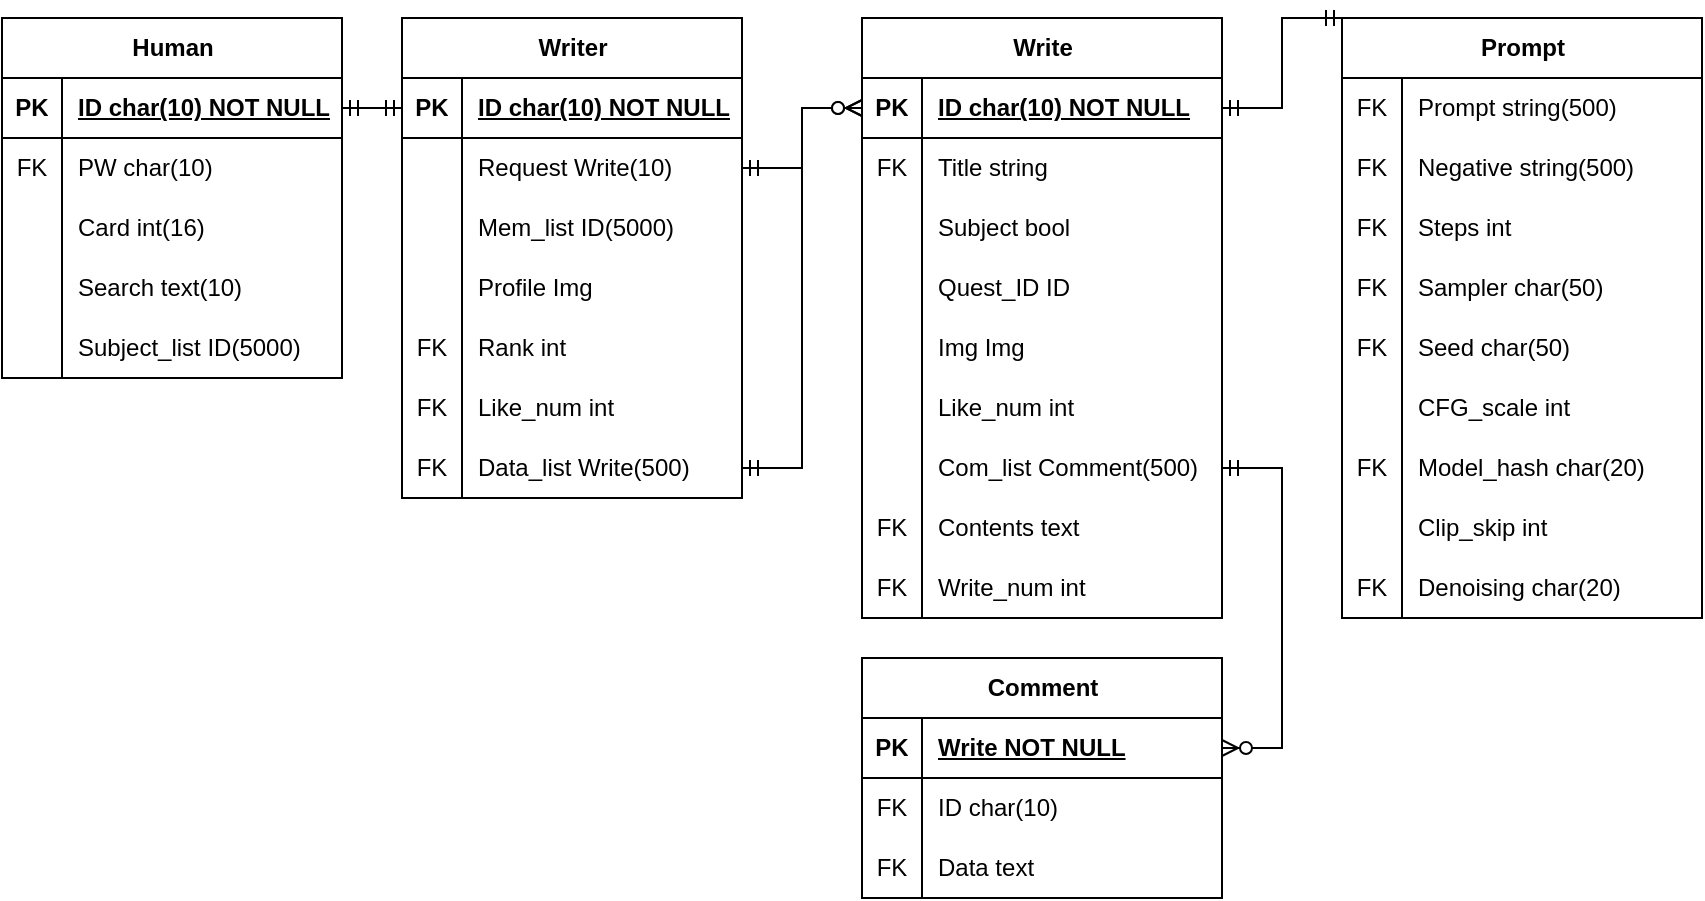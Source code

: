 <mxfile version="21.6.1" type="github">
  <diagram id="R2lEEEUBdFMjLlhIrx00" name="Page-1">
    <mxGraphModel dx="1290" dy="541" grid="1" gridSize="10" guides="1" tooltips="1" connect="1" arrows="1" fold="1" page="1" pageScale="1" pageWidth="850" pageHeight="1100" math="0" shadow="0" extFonts="Permanent Marker^https://fonts.googleapis.com/css?family=Permanent+Marker">
      <root>
        <mxCell id="0" />
        <mxCell id="1" parent="0" />
        <mxCell id="xaBQ0i7gEm2q7PS9-Kv7-23" value="Human" style="shape=table;startSize=30;container=1;collapsible=1;childLayout=tableLayout;fixedRows=1;rowLines=0;fontStyle=1;align=center;resizeLast=1;html=1;" vertex="1" parent="1">
          <mxGeometry y="120" width="170" height="180" as="geometry" />
        </mxCell>
        <mxCell id="xaBQ0i7gEm2q7PS9-Kv7-24" value="" style="shape=tableRow;horizontal=0;startSize=0;swimlaneHead=0;swimlaneBody=0;fillColor=none;collapsible=0;dropTarget=0;points=[[0,0.5],[1,0.5]];portConstraint=eastwest;top=0;left=0;right=0;bottom=1;" vertex="1" parent="xaBQ0i7gEm2q7PS9-Kv7-23">
          <mxGeometry y="30" width="170" height="30" as="geometry" />
        </mxCell>
        <mxCell id="xaBQ0i7gEm2q7PS9-Kv7-25" value="PK" style="shape=partialRectangle;connectable=0;fillColor=none;top=0;left=0;bottom=0;right=0;fontStyle=1;overflow=hidden;whiteSpace=wrap;html=1;" vertex="1" parent="xaBQ0i7gEm2q7PS9-Kv7-24">
          <mxGeometry width="30" height="30" as="geometry">
            <mxRectangle width="30" height="30" as="alternateBounds" />
          </mxGeometry>
        </mxCell>
        <mxCell id="xaBQ0i7gEm2q7PS9-Kv7-26" value="ID char(10) NOT NULL" style="shape=partialRectangle;connectable=0;fillColor=none;top=0;left=0;bottom=0;right=0;align=left;spacingLeft=6;fontStyle=5;overflow=hidden;whiteSpace=wrap;html=1;" vertex="1" parent="xaBQ0i7gEm2q7PS9-Kv7-24">
          <mxGeometry x="30" width="140" height="30" as="geometry">
            <mxRectangle width="140" height="30" as="alternateBounds" />
          </mxGeometry>
        </mxCell>
        <mxCell id="xaBQ0i7gEm2q7PS9-Kv7-27" value="" style="shape=tableRow;horizontal=0;startSize=0;swimlaneHead=0;swimlaneBody=0;fillColor=none;collapsible=0;dropTarget=0;points=[[0,0.5],[1,0.5]];portConstraint=eastwest;top=0;left=0;right=0;bottom=0;" vertex="1" parent="xaBQ0i7gEm2q7PS9-Kv7-23">
          <mxGeometry y="60" width="170" height="30" as="geometry" />
        </mxCell>
        <mxCell id="xaBQ0i7gEm2q7PS9-Kv7-28" value="FK" style="shape=partialRectangle;connectable=0;fillColor=none;top=0;left=0;bottom=0;right=0;editable=1;overflow=hidden;whiteSpace=wrap;html=1;" vertex="1" parent="xaBQ0i7gEm2q7PS9-Kv7-27">
          <mxGeometry width="30" height="30" as="geometry">
            <mxRectangle width="30" height="30" as="alternateBounds" />
          </mxGeometry>
        </mxCell>
        <mxCell id="xaBQ0i7gEm2q7PS9-Kv7-29" value="PW char(10)" style="shape=partialRectangle;connectable=0;fillColor=none;top=0;left=0;bottom=0;right=0;align=left;spacingLeft=6;overflow=hidden;whiteSpace=wrap;html=1;" vertex="1" parent="xaBQ0i7gEm2q7PS9-Kv7-27">
          <mxGeometry x="30" width="140" height="30" as="geometry">
            <mxRectangle width="140" height="30" as="alternateBounds" />
          </mxGeometry>
        </mxCell>
        <mxCell id="xaBQ0i7gEm2q7PS9-Kv7-30" value="" style="shape=tableRow;horizontal=0;startSize=0;swimlaneHead=0;swimlaneBody=0;fillColor=none;collapsible=0;dropTarget=0;points=[[0,0.5],[1,0.5]];portConstraint=eastwest;top=0;left=0;right=0;bottom=0;" vertex="1" parent="xaBQ0i7gEm2q7PS9-Kv7-23">
          <mxGeometry y="90" width="170" height="30" as="geometry" />
        </mxCell>
        <mxCell id="xaBQ0i7gEm2q7PS9-Kv7-31" value="" style="shape=partialRectangle;connectable=0;fillColor=none;top=0;left=0;bottom=0;right=0;editable=1;overflow=hidden;whiteSpace=wrap;html=1;" vertex="1" parent="xaBQ0i7gEm2q7PS9-Kv7-30">
          <mxGeometry width="30" height="30" as="geometry">
            <mxRectangle width="30" height="30" as="alternateBounds" />
          </mxGeometry>
        </mxCell>
        <mxCell id="xaBQ0i7gEm2q7PS9-Kv7-32" value="Card int(16)" style="shape=partialRectangle;connectable=0;fillColor=none;top=0;left=0;bottom=0;right=0;align=left;spacingLeft=6;overflow=hidden;whiteSpace=wrap;html=1;" vertex="1" parent="xaBQ0i7gEm2q7PS9-Kv7-30">
          <mxGeometry x="30" width="140" height="30" as="geometry">
            <mxRectangle width="140" height="30" as="alternateBounds" />
          </mxGeometry>
        </mxCell>
        <mxCell id="xaBQ0i7gEm2q7PS9-Kv7-33" value="" style="shape=tableRow;horizontal=0;startSize=0;swimlaneHead=0;swimlaneBody=0;fillColor=none;collapsible=0;dropTarget=0;points=[[0,0.5],[1,0.5]];portConstraint=eastwest;top=0;left=0;right=0;bottom=0;" vertex="1" parent="xaBQ0i7gEm2q7PS9-Kv7-23">
          <mxGeometry y="120" width="170" height="30" as="geometry" />
        </mxCell>
        <mxCell id="xaBQ0i7gEm2q7PS9-Kv7-34" value="" style="shape=partialRectangle;connectable=0;fillColor=none;top=0;left=0;bottom=0;right=0;editable=1;overflow=hidden;whiteSpace=wrap;html=1;" vertex="1" parent="xaBQ0i7gEm2q7PS9-Kv7-33">
          <mxGeometry width="30" height="30" as="geometry">
            <mxRectangle width="30" height="30" as="alternateBounds" />
          </mxGeometry>
        </mxCell>
        <mxCell id="xaBQ0i7gEm2q7PS9-Kv7-35" value="Search text(10)" style="shape=partialRectangle;connectable=0;fillColor=none;top=0;left=0;bottom=0;right=0;align=left;spacingLeft=6;overflow=hidden;whiteSpace=wrap;html=1;" vertex="1" parent="xaBQ0i7gEm2q7PS9-Kv7-33">
          <mxGeometry x="30" width="140" height="30" as="geometry">
            <mxRectangle width="140" height="30" as="alternateBounds" />
          </mxGeometry>
        </mxCell>
        <mxCell id="xaBQ0i7gEm2q7PS9-Kv7-39" value="" style="shape=tableRow;horizontal=0;startSize=0;swimlaneHead=0;swimlaneBody=0;fillColor=none;collapsible=0;dropTarget=0;points=[[0,0.5],[1,0.5]];portConstraint=eastwest;top=0;left=0;right=0;bottom=0;" vertex="1" parent="xaBQ0i7gEm2q7PS9-Kv7-23">
          <mxGeometry y="150" width="170" height="30" as="geometry" />
        </mxCell>
        <mxCell id="xaBQ0i7gEm2q7PS9-Kv7-40" value="" style="shape=partialRectangle;connectable=0;fillColor=none;top=0;left=0;bottom=0;right=0;editable=1;overflow=hidden;whiteSpace=wrap;html=1;" vertex="1" parent="xaBQ0i7gEm2q7PS9-Kv7-39">
          <mxGeometry width="30" height="30" as="geometry">
            <mxRectangle width="30" height="30" as="alternateBounds" />
          </mxGeometry>
        </mxCell>
        <mxCell id="xaBQ0i7gEm2q7PS9-Kv7-41" value="Subject_list ID(5000)" style="shape=partialRectangle;connectable=0;fillColor=none;top=0;left=0;bottom=0;right=0;align=left;spacingLeft=6;overflow=hidden;whiteSpace=wrap;html=1;" vertex="1" parent="xaBQ0i7gEm2q7PS9-Kv7-39">
          <mxGeometry x="30" width="140" height="30" as="geometry">
            <mxRectangle width="140" height="30" as="alternateBounds" />
          </mxGeometry>
        </mxCell>
        <mxCell id="xaBQ0i7gEm2q7PS9-Kv7-48" value="Writer" style="shape=table;startSize=30;container=1;collapsible=1;childLayout=tableLayout;fixedRows=1;rowLines=0;fontStyle=1;align=center;resizeLast=1;html=1;" vertex="1" parent="1">
          <mxGeometry x="200" y="120" width="170" height="240" as="geometry" />
        </mxCell>
        <mxCell id="xaBQ0i7gEm2q7PS9-Kv7-49" value="" style="shape=tableRow;horizontal=0;startSize=0;swimlaneHead=0;swimlaneBody=0;fillColor=none;collapsible=0;dropTarget=0;points=[[0,0.5],[1,0.5]];portConstraint=eastwest;top=0;left=0;right=0;bottom=1;" vertex="1" parent="xaBQ0i7gEm2q7PS9-Kv7-48">
          <mxGeometry y="30" width="170" height="30" as="geometry" />
        </mxCell>
        <mxCell id="xaBQ0i7gEm2q7PS9-Kv7-50" value="PK" style="shape=partialRectangle;connectable=0;fillColor=none;top=0;left=0;bottom=0;right=0;fontStyle=1;overflow=hidden;whiteSpace=wrap;html=1;" vertex="1" parent="xaBQ0i7gEm2q7PS9-Kv7-49">
          <mxGeometry width="30" height="30" as="geometry">
            <mxRectangle width="30" height="30" as="alternateBounds" />
          </mxGeometry>
        </mxCell>
        <mxCell id="xaBQ0i7gEm2q7PS9-Kv7-51" value="ID char(10) NOT NULL" style="shape=partialRectangle;connectable=0;fillColor=none;top=0;left=0;bottom=0;right=0;align=left;spacingLeft=6;fontStyle=5;overflow=hidden;whiteSpace=wrap;html=1;" vertex="1" parent="xaBQ0i7gEm2q7PS9-Kv7-49">
          <mxGeometry x="30" width="140" height="30" as="geometry">
            <mxRectangle width="140" height="30" as="alternateBounds" />
          </mxGeometry>
        </mxCell>
        <mxCell id="xaBQ0i7gEm2q7PS9-Kv7-52" value="" style="shape=tableRow;horizontal=0;startSize=0;swimlaneHead=0;swimlaneBody=0;fillColor=none;collapsible=0;dropTarget=0;points=[[0,0.5],[1,0.5]];portConstraint=eastwest;top=0;left=0;right=0;bottom=0;" vertex="1" parent="xaBQ0i7gEm2q7PS9-Kv7-48">
          <mxGeometry y="60" width="170" height="30" as="geometry" />
        </mxCell>
        <mxCell id="xaBQ0i7gEm2q7PS9-Kv7-53" value="" style="shape=partialRectangle;connectable=0;fillColor=none;top=0;left=0;bottom=0;right=0;editable=1;overflow=hidden;whiteSpace=wrap;html=1;" vertex="1" parent="xaBQ0i7gEm2q7PS9-Kv7-52">
          <mxGeometry width="30" height="30" as="geometry">
            <mxRectangle width="30" height="30" as="alternateBounds" />
          </mxGeometry>
        </mxCell>
        <mxCell id="xaBQ0i7gEm2q7PS9-Kv7-54" value="Request Write(10)" style="shape=partialRectangle;connectable=0;fillColor=none;top=0;left=0;bottom=0;right=0;align=left;spacingLeft=6;overflow=hidden;whiteSpace=wrap;html=1;" vertex="1" parent="xaBQ0i7gEm2q7PS9-Kv7-52">
          <mxGeometry x="30" width="140" height="30" as="geometry">
            <mxRectangle width="140" height="30" as="alternateBounds" />
          </mxGeometry>
        </mxCell>
        <mxCell id="xaBQ0i7gEm2q7PS9-Kv7-55" value="" style="shape=tableRow;horizontal=0;startSize=0;swimlaneHead=0;swimlaneBody=0;fillColor=none;collapsible=0;dropTarget=0;points=[[0,0.5],[1,0.5]];portConstraint=eastwest;top=0;left=0;right=0;bottom=0;" vertex="1" parent="xaBQ0i7gEm2q7PS9-Kv7-48">
          <mxGeometry y="90" width="170" height="30" as="geometry" />
        </mxCell>
        <mxCell id="xaBQ0i7gEm2q7PS9-Kv7-56" value="" style="shape=partialRectangle;connectable=0;fillColor=none;top=0;left=0;bottom=0;right=0;editable=1;overflow=hidden;whiteSpace=wrap;html=1;" vertex="1" parent="xaBQ0i7gEm2q7PS9-Kv7-55">
          <mxGeometry width="30" height="30" as="geometry">
            <mxRectangle width="30" height="30" as="alternateBounds" />
          </mxGeometry>
        </mxCell>
        <mxCell id="xaBQ0i7gEm2q7PS9-Kv7-57" value="Mem_list ID(5000)" style="shape=partialRectangle;connectable=0;fillColor=none;top=0;left=0;bottom=0;right=0;align=left;spacingLeft=6;overflow=hidden;whiteSpace=wrap;html=1;" vertex="1" parent="xaBQ0i7gEm2q7PS9-Kv7-55">
          <mxGeometry x="30" width="140" height="30" as="geometry">
            <mxRectangle width="140" height="30" as="alternateBounds" />
          </mxGeometry>
        </mxCell>
        <mxCell id="xaBQ0i7gEm2q7PS9-Kv7-58" value="" style="shape=tableRow;horizontal=0;startSize=0;swimlaneHead=0;swimlaneBody=0;fillColor=none;collapsible=0;dropTarget=0;points=[[0,0.5],[1,0.5]];portConstraint=eastwest;top=0;left=0;right=0;bottom=0;" vertex="1" parent="xaBQ0i7gEm2q7PS9-Kv7-48">
          <mxGeometry y="120" width="170" height="30" as="geometry" />
        </mxCell>
        <mxCell id="xaBQ0i7gEm2q7PS9-Kv7-59" value="" style="shape=partialRectangle;connectable=0;fillColor=none;top=0;left=0;bottom=0;right=0;editable=1;overflow=hidden;whiteSpace=wrap;html=1;" vertex="1" parent="xaBQ0i7gEm2q7PS9-Kv7-58">
          <mxGeometry width="30" height="30" as="geometry">
            <mxRectangle width="30" height="30" as="alternateBounds" />
          </mxGeometry>
        </mxCell>
        <mxCell id="xaBQ0i7gEm2q7PS9-Kv7-60" value="Profile Img" style="shape=partialRectangle;connectable=0;fillColor=none;top=0;left=0;bottom=0;right=0;align=left;spacingLeft=6;overflow=hidden;whiteSpace=wrap;html=1;" vertex="1" parent="xaBQ0i7gEm2q7PS9-Kv7-58">
          <mxGeometry x="30" width="140" height="30" as="geometry">
            <mxRectangle width="140" height="30" as="alternateBounds" />
          </mxGeometry>
        </mxCell>
        <mxCell id="xaBQ0i7gEm2q7PS9-Kv7-61" value="" style="shape=tableRow;horizontal=0;startSize=0;swimlaneHead=0;swimlaneBody=0;fillColor=none;collapsible=0;dropTarget=0;points=[[0,0.5],[1,0.5]];portConstraint=eastwest;top=0;left=0;right=0;bottom=0;" vertex="1" parent="xaBQ0i7gEm2q7PS9-Kv7-48">
          <mxGeometry y="150" width="170" height="30" as="geometry" />
        </mxCell>
        <mxCell id="xaBQ0i7gEm2q7PS9-Kv7-62" value="FK" style="shape=partialRectangle;connectable=0;fillColor=none;top=0;left=0;bottom=0;right=0;editable=1;overflow=hidden;whiteSpace=wrap;html=1;" vertex="1" parent="xaBQ0i7gEm2q7PS9-Kv7-61">
          <mxGeometry width="30" height="30" as="geometry">
            <mxRectangle width="30" height="30" as="alternateBounds" />
          </mxGeometry>
        </mxCell>
        <mxCell id="xaBQ0i7gEm2q7PS9-Kv7-63" value="Rank int" style="shape=partialRectangle;connectable=0;fillColor=none;top=0;left=0;bottom=0;right=0;align=left;spacingLeft=6;overflow=hidden;whiteSpace=wrap;html=1;" vertex="1" parent="xaBQ0i7gEm2q7PS9-Kv7-61">
          <mxGeometry x="30" width="140" height="30" as="geometry">
            <mxRectangle width="140" height="30" as="alternateBounds" />
          </mxGeometry>
        </mxCell>
        <mxCell id="xaBQ0i7gEm2q7PS9-Kv7-66" value="" style="shape=tableRow;horizontal=0;startSize=0;swimlaneHead=0;swimlaneBody=0;fillColor=none;collapsible=0;dropTarget=0;points=[[0,0.5],[1,0.5]];portConstraint=eastwest;top=0;left=0;right=0;bottom=0;" vertex="1" parent="xaBQ0i7gEm2q7PS9-Kv7-48">
          <mxGeometry y="180" width="170" height="30" as="geometry" />
        </mxCell>
        <mxCell id="xaBQ0i7gEm2q7PS9-Kv7-67" value="FK" style="shape=partialRectangle;connectable=0;fillColor=none;top=0;left=0;bottom=0;right=0;editable=1;overflow=hidden;whiteSpace=wrap;html=1;" vertex="1" parent="xaBQ0i7gEm2q7PS9-Kv7-66">
          <mxGeometry width="30" height="30" as="geometry">
            <mxRectangle width="30" height="30" as="alternateBounds" />
          </mxGeometry>
        </mxCell>
        <mxCell id="xaBQ0i7gEm2q7PS9-Kv7-68" value="Like_num int" style="shape=partialRectangle;connectable=0;fillColor=none;top=0;left=0;bottom=0;right=0;align=left;spacingLeft=6;overflow=hidden;whiteSpace=wrap;html=1;" vertex="1" parent="xaBQ0i7gEm2q7PS9-Kv7-66">
          <mxGeometry x="30" width="140" height="30" as="geometry">
            <mxRectangle width="140" height="30" as="alternateBounds" />
          </mxGeometry>
        </mxCell>
        <mxCell id="xaBQ0i7gEm2q7PS9-Kv7-69" value="" style="shape=tableRow;horizontal=0;startSize=0;swimlaneHead=0;swimlaneBody=0;fillColor=none;collapsible=0;dropTarget=0;points=[[0,0.5],[1,0.5]];portConstraint=eastwest;top=0;left=0;right=0;bottom=0;" vertex="1" parent="xaBQ0i7gEm2q7PS9-Kv7-48">
          <mxGeometry y="210" width="170" height="30" as="geometry" />
        </mxCell>
        <mxCell id="xaBQ0i7gEm2q7PS9-Kv7-70" value="FK" style="shape=partialRectangle;connectable=0;fillColor=none;top=0;left=0;bottom=0;right=0;editable=1;overflow=hidden;whiteSpace=wrap;html=1;" vertex="1" parent="xaBQ0i7gEm2q7PS9-Kv7-69">
          <mxGeometry width="30" height="30" as="geometry">
            <mxRectangle width="30" height="30" as="alternateBounds" />
          </mxGeometry>
        </mxCell>
        <mxCell id="xaBQ0i7gEm2q7PS9-Kv7-71" value="Data_list Write(500)" style="shape=partialRectangle;connectable=0;fillColor=none;top=0;left=0;bottom=0;right=0;align=left;spacingLeft=6;overflow=hidden;whiteSpace=wrap;html=1;" vertex="1" parent="xaBQ0i7gEm2q7PS9-Kv7-69">
          <mxGeometry x="30" width="140" height="30" as="geometry">
            <mxRectangle width="140" height="30" as="alternateBounds" />
          </mxGeometry>
        </mxCell>
        <mxCell id="xaBQ0i7gEm2q7PS9-Kv7-65" value="" style="edgeStyle=entityRelationEdgeStyle;fontSize=12;html=1;endArrow=ERmandOne;startArrow=ERmandOne;rounded=0;exitX=1;exitY=0.5;exitDx=0;exitDy=0;entryX=0;entryY=0.5;entryDx=0;entryDy=0;" edge="1" parent="1" source="xaBQ0i7gEm2q7PS9-Kv7-24" target="xaBQ0i7gEm2q7PS9-Kv7-49">
          <mxGeometry width="100" height="100" relative="1" as="geometry">
            <mxPoint x="290" y="220" as="sourcePoint" />
            <mxPoint x="330" y="440" as="targetPoint" />
            <Array as="points">
              <mxPoint x="290" y="280" />
              <mxPoint x="320" y="300" />
              <mxPoint x="310" y="360" />
              <mxPoint x="310" y="360" />
              <mxPoint x="310" y="330" />
              <mxPoint x="320" y="250" />
              <mxPoint x="300" y="270" />
            </Array>
          </mxGeometry>
        </mxCell>
        <mxCell id="xaBQ0i7gEm2q7PS9-Kv7-73" value="Write" style="shape=table;startSize=30;container=1;collapsible=1;childLayout=tableLayout;fixedRows=1;rowLines=0;fontStyle=1;align=center;resizeLast=1;html=1;" vertex="1" parent="1">
          <mxGeometry x="430" y="120" width="180" height="300" as="geometry" />
        </mxCell>
        <mxCell id="xaBQ0i7gEm2q7PS9-Kv7-74" value="" style="shape=tableRow;horizontal=0;startSize=0;swimlaneHead=0;swimlaneBody=0;fillColor=none;collapsible=0;dropTarget=0;points=[[0,0.5],[1,0.5]];portConstraint=eastwest;top=0;left=0;right=0;bottom=1;" vertex="1" parent="xaBQ0i7gEm2q7PS9-Kv7-73">
          <mxGeometry y="30" width="180" height="30" as="geometry" />
        </mxCell>
        <mxCell id="xaBQ0i7gEm2q7PS9-Kv7-75" value="PK" style="shape=partialRectangle;connectable=0;fillColor=none;top=0;left=0;bottom=0;right=0;fontStyle=1;overflow=hidden;whiteSpace=wrap;html=1;" vertex="1" parent="xaBQ0i7gEm2q7PS9-Kv7-74">
          <mxGeometry width="30" height="30" as="geometry">
            <mxRectangle width="30" height="30" as="alternateBounds" />
          </mxGeometry>
        </mxCell>
        <mxCell id="xaBQ0i7gEm2q7PS9-Kv7-76" value="ID char(10) NOT NULL" style="shape=partialRectangle;connectable=0;fillColor=none;top=0;left=0;bottom=0;right=0;align=left;spacingLeft=6;fontStyle=5;overflow=hidden;whiteSpace=wrap;html=1;" vertex="1" parent="xaBQ0i7gEm2q7PS9-Kv7-74">
          <mxGeometry x="30" width="150" height="30" as="geometry">
            <mxRectangle width="150" height="30" as="alternateBounds" />
          </mxGeometry>
        </mxCell>
        <mxCell id="xaBQ0i7gEm2q7PS9-Kv7-77" value="" style="shape=tableRow;horizontal=0;startSize=0;swimlaneHead=0;swimlaneBody=0;fillColor=none;collapsible=0;dropTarget=0;points=[[0,0.5],[1,0.5]];portConstraint=eastwest;top=0;left=0;right=0;bottom=0;" vertex="1" parent="xaBQ0i7gEm2q7PS9-Kv7-73">
          <mxGeometry y="60" width="180" height="30" as="geometry" />
        </mxCell>
        <mxCell id="xaBQ0i7gEm2q7PS9-Kv7-78" value="FK" style="shape=partialRectangle;connectable=0;fillColor=none;top=0;left=0;bottom=0;right=0;editable=1;overflow=hidden;whiteSpace=wrap;html=1;" vertex="1" parent="xaBQ0i7gEm2q7PS9-Kv7-77">
          <mxGeometry width="30" height="30" as="geometry">
            <mxRectangle width="30" height="30" as="alternateBounds" />
          </mxGeometry>
        </mxCell>
        <mxCell id="xaBQ0i7gEm2q7PS9-Kv7-79" value="Title string" style="shape=partialRectangle;connectable=0;fillColor=none;top=0;left=0;bottom=0;right=0;align=left;spacingLeft=6;overflow=hidden;whiteSpace=wrap;html=1;" vertex="1" parent="xaBQ0i7gEm2q7PS9-Kv7-77">
          <mxGeometry x="30" width="150" height="30" as="geometry">
            <mxRectangle width="150" height="30" as="alternateBounds" />
          </mxGeometry>
        </mxCell>
        <mxCell id="xaBQ0i7gEm2q7PS9-Kv7-80" value="" style="shape=tableRow;horizontal=0;startSize=0;swimlaneHead=0;swimlaneBody=0;fillColor=none;collapsible=0;dropTarget=0;points=[[0,0.5],[1,0.5]];portConstraint=eastwest;top=0;left=0;right=0;bottom=0;" vertex="1" parent="xaBQ0i7gEm2q7PS9-Kv7-73">
          <mxGeometry y="90" width="180" height="30" as="geometry" />
        </mxCell>
        <mxCell id="xaBQ0i7gEm2q7PS9-Kv7-81" value="" style="shape=partialRectangle;connectable=0;fillColor=none;top=0;left=0;bottom=0;right=0;editable=1;overflow=hidden;whiteSpace=wrap;html=1;" vertex="1" parent="xaBQ0i7gEm2q7PS9-Kv7-80">
          <mxGeometry width="30" height="30" as="geometry">
            <mxRectangle width="30" height="30" as="alternateBounds" />
          </mxGeometry>
        </mxCell>
        <mxCell id="xaBQ0i7gEm2q7PS9-Kv7-82" value="Subject bool" style="shape=partialRectangle;connectable=0;fillColor=none;top=0;left=0;bottom=0;right=0;align=left;spacingLeft=6;overflow=hidden;whiteSpace=wrap;html=1;" vertex="1" parent="xaBQ0i7gEm2q7PS9-Kv7-80">
          <mxGeometry x="30" width="150" height="30" as="geometry">
            <mxRectangle width="150" height="30" as="alternateBounds" />
          </mxGeometry>
        </mxCell>
        <mxCell id="xaBQ0i7gEm2q7PS9-Kv7-83" value="" style="shape=tableRow;horizontal=0;startSize=0;swimlaneHead=0;swimlaneBody=0;fillColor=none;collapsible=0;dropTarget=0;points=[[0,0.5],[1,0.5]];portConstraint=eastwest;top=0;left=0;right=0;bottom=0;" vertex="1" parent="xaBQ0i7gEm2q7PS9-Kv7-73">
          <mxGeometry y="120" width="180" height="30" as="geometry" />
        </mxCell>
        <mxCell id="xaBQ0i7gEm2q7PS9-Kv7-84" value="" style="shape=partialRectangle;connectable=0;fillColor=none;top=0;left=0;bottom=0;right=0;editable=1;overflow=hidden;whiteSpace=wrap;html=1;" vertex="1" parent="xaBQ0i7gEm2q7PS9-Kv7-83">
          <mxGeometry width="30" height="30" as="geometry">
            <mxRectangle width="30" height="30" as="alternateBounds" />
          </mxGeometry>
        </mxCell>
        <mxCell id="xaBQ0i7gEm2q7PS9-Kv7-85" value="Quest_ID ID" style="shape=partialRectangle;connectable=0;fillColor=none;top=0;left=0;bottom=0;right=0;align=left;spacingLeft=6;overflow=hidden;whiteSpace=wrap;html=1;" vertex="1" parent="xaBQ0i7gEm2q7PS9-Kv7-83">
          <mxGeometry x="30" width="150" height="30" as="geometry">
            <mxRectangle width="150" height="30" as="alternateBounds" />
          </mxGeometry>
        </mxCell>
        <mxCell id="xaBQ0i7gEm2q7PS9-Kv7-86" value="" style="shape=tableRow;horizontal=0;startSize=0;swimlaneHead=0;swimlaneBody=0;fillColor=none;collapsible=0;dropTarget=0;points=[[0,0.5],[1,0.5]];portConstraint=eastwest;top=0;left=0;right=0;bottom=0;" vertex="1" parent="xaBQ0i7gEm2q7PS9-Kv7-73">
          <mxGeometry y="150" width="180" height="30" as="geometry" />
        </mxCell>
        <mxCell id="xaBQ0i7gEm2q7PS9-Kv7-87" value="" style="shape=partialRectangle;connectable=0;fillColor=none;top=0;left=0;bottom=0;right=0;editable=1;overflow=hidden;whiteSpace=wrap;html=1;" vertex="1" parent="xaBQ0i7gEm2q7PS9-Kv7-86">
          <mxGeometry width="30" height="30" as="geometry">
            <mxRectangle width="30" height="30" as="alternateBounds" />
          </mxGeometry>
        </mxCell>
        <mxCell id="xaBQ0i7gEm2q7PS9-Kv7-88" value="Img Img" style="shape=partialRectangle;connectable=0;fillColor=none;top=0;left=0;bottom=0;right=0;align=left;spacingLeft=6;overflow=hidden;whiteSpace=wrap;html=1;" vertex="1" parent="xaBQ0i7gEm2q7PS9-Kv7-86">
          <mxGeometry x="30" width="150" height="30" as="geometry">
            <mxRectangle width="150" height="30" as="alternateBounds" />
          </mxGeometry>
        </mxCell>
        <mxCell id="xaBQ0i7gEm2q7PS9-Kv7-89" value="" style="shape=tableRow;horizontal=0;startSize=0;swimlaneHead=0;swimlaneBody=0;fillColor=none;collapsible=0;dropTarget=0;points=[[0,0.5],[1,0.5]];portConstraint=eastwest;top=0;left=0;right=0;bottom=0;" vertex="1" parent="xaBQ0i7gEm2q7PS9-Kv7-73">
          <mxGeometry y="180" width="180" height="30" as="geometry" />
        </mxCell>
        <mxCell id="xaBQ0i7gEm2q7PS9-Kv7-90" value="" style="shape=partialRectangle;connectable=0;fillColor=none;top=0;left=0;bottom=0;right=0;editable=1;overflow=hidden;whiteSpace=wrap;html=1;" vertex="1" parent="xaBQ0i7gEm2q7PS9-Kv7-89">
          <mxGeometry width="30" height="30" as="geometry">
            <mxRectangle width="30" height="30" as="alternateBounds" />
          </mxGeometry>
        </mxCell>
        <mxCell id="xaBQ0i7gEm2q7PS9-Kv7-91" value="Like_num int" style="shape=partialRectangle;connectable=0;fillColor=none;top=0;left=0;bottom=0;right=0;align=left;spacingLeft=6;overflow=hidden;whiteSpace=wrap;html=1;" vertex="1" parent="xaBQ0i7gEm2q7PS9-Kv7-89">
          <mxGeometry x="30" width="150" height="30" as="geometry">
            <mxRectangle width="150" height="30" as="alternateBounds" />
          </mxGeometry>
        </mxCell>
        <mxCell id="xaBQ0i7gEm2q7PS9-Kv7-92" value="" style="shape=tableRow;horizontal=0;startSize=0;swimlaneHead=0;swimlaneBody=0;fillColor=none;collapsible=0;dropTarget=0;points=[[0,0.5],[1,0.5]];portConstraint=eastwest;top=0;left=0;right=0;bottom=0;" vertex="1" parent="xaBQ0i7gEm2q7PS9-Kv7-73">
          <mxGeometry y="210" width="180" height="30" as="geometry" />
        </mxCell>
        <mxCell id="xaBQ0i7gEm2q7PS9-Kv7-93" value="" style="shape=partialRectangle;connectable=0;fillColor=none;top=0;left=0;bottom=0;right=0;editable=1;overflow=hidden;whiteSpace=wrap;html=1;" vertex="1" parent="xaBQ0i7gEm2q7PS9-Kv7-92">
          <mxGeometry width="30" height="30" as="geometry">
            <mxRectangle width="30" height="30" as="alternateBounds" />
          </mxGeometry>
        </mxCell>
        <mxCell id="xaBQ0i7gEm2q7PS9-Kv7-94" value="Com_list Comment(500)" style="shape=partialRectangle;connectable=0;fillColor=none;top=0;left=0;bottom=0;right=0;align=left;spacingLeft=6;overflow=hidden;whiteSpace=wrap;html=1;" vertex="1" parent="xaBQ0i7gEm2q7PS9-Kv7-92">
          <mxGeometry x="30" width="150" height="30" as="geometry">
            <mxRectangle width="150" height="30" as="alternateBounds" />
          </mxGeometry>
        </mxCell>
        <mxCell id="xaBQ0i7gEm2q7PS9-Kv7-100" value="" style="shape=tableRow;horizontal=0;startSize=0;swimlaneHead=0;swimlaneBody=0;fillColor=none;collapsible=0;dropTarget=0;points=[[0,0.5],[1,0.5]];portConstraint=eastwest;top=0;left=0;right=0;bottom=0;" vertex="1" parent="xaBQ0i7gEm2q7PS9-Kv7-73">
          <mxGeometry y="240" width="180" height="30" as="geometry" />
        </mxCell>
        <mxCell id="xaBQ0i7gEm2q7PS9-Kv7-101" value="FK" style="shape=partialRectangle;connectable=0;fillColor=none;top=0;left=0;bottom=0;right=0;editable=1;overflow=hidden;whiteSpace=wrap;html=1;" vertex="1" parent="xaBQ0i7gEm2q7PS9-Kv7-100">
          <mxGeometry width="30" height="30" as="geometry">
            <mxRectangle width="30" height="30" as="alternateBounds" />
          </mxGeometry>
        </mxCell>
        <mxCell id="xaBQ0i7gEm2q7PS9-Kv7-102" value="Contents text" style="shape=partialRectangle;connectable=0;fillColor=none;top=0;left=0;bottom=0;right=0;align=left;spacingLeft=6;overflow=hidden;whiteSpace=wrap;html=1;" vertex="1" parent="xaBQ0i7gEm2q7PS9-Kv7-100">
          <mxGeometry x="30" width="150" height="30" as="geometry">
            <mxRectangle width="150" height="30" as="alternateBounds" />
          </mxGeometry>
        </mxCell>
        <mxCell id="xaBQ0i7gEm2q7PS9-Kv7-193" value="" style="shape=tableRow;horizontal=0;startSize=0;swimlaneHead=0;swimlaneBody=0;fillColor=none;collapsible=0;dropTarget=0;points=[[0,0.5],[1,0.5]];portConstraint=eastwest;top=0;left=0;right=0;bottom=0;" vertex="1" parent="xaBQ0i7gEm2q7PS9-Kv7-73">
          <mxGeometry y="270" width="180" height="30" as="geometry" />
        </mxCell>
        <mxCell id="xaBQ0i7gEm2q7PS9-Kv7-194" value="FK" style="shape=partialRectangle;connectable=0;fillColor=none;top=0;left=0;bottom=0;right=0;editable=1;overflow=hidden;whiteSpace=wrap;html=1;" vertex="1" parent="xaBQ0i7gEm2q7PS9-Kv7-193">
          <mxGeometry width="30" height="30" as="geometry">
            <mxRectangle width="30" height="30" as="alternateBounds" />
          </mxGeometry>
        </mxCell>
        <mxCell id="xaBQ0i7gEm2q7PS9-Kv7-195" value="Write_num int" style="shape=partialRectangle;connectable=0;fillColor=none;top=0;left=0;bottom=0;right=0;align=left;spacingLeft=6;overflow=hidden;whiteSpace=wrap;html=1;" vertex="1" parent="xaBQ0i7gEm2q7PS9-Kv7-193">
          <mxGeometry x="30" width="150" height="30" as="geometry">
            <mxRectangle width="150" height="30" as="alternateBounds" />
          </mxGeometry>
        </mxCell>
        <mxCell id="xaBQ0i7gEm2q7PS9-Kv7-96" value="" style="edgeStyle=entityRelationEdgeStyle;fontSize=12;html=1;endArrow=ERzeroToMany;startArrow=ERmandOne;rounded=0;entryX=0;entryY=0.5;entryDx=0;entryDy=0;exitX=1;exitY=0.5;exitDx=0;exitDy=0;" edge="1" parent="1" source="xaBQ0i7gEm2q7PS9-Kv7-69" target="xaBQ0i7gEm2q7PS9-Kv7-74">
          <mxGeometry width="100" height="100" relative="1" as="geometry">
            <mxPoint x="370" y="330" as="sourcePoint" />
            <mxPoint x="470" y="230" as="targetPoint" />
          </mxGeometry>
        </mxCell>
        <mxCell id="xaBQ0i7gEm2q7PS9-Kv7-107" value="Comment" style="shape=table;startSize=30;container=1;collapsible=1;childLayout=tableLayout;fixedRows=1;rowLines=0;fontStyle=1;align=center;resizeLast=1;html=1;" vertex="1" parent="1">
          <mxGeometry x="430" y="440" width="180" height="120" as="geometry" />
        </mxCell>
        <mxCell id="xaBQ0i7gEm2q7PS9-Kv7-108" value="" style="shape=tableRow;horizontal=0;startSize=0;swimlaneHead=0;swimlaneBody=0;fillColor=none;collapsible=0;dropTarget=0;points=[[0,0.5],[1,0.5]];portConstraint=eastwest;top=0;left=0;right=0;bottom=1;" vertex="1" parent="xaBQ0i7gEm2q7PS9-Kv7-107">
          <mxGeometry y="30" width="180" height="30" as="geometry" />
        </mxCell>
        <mxCell id="xaBQ0i7gEm2q7PS9-Kv7-109" value="PK" style="shape=partialRectangle;connectable=0;fillColor=none;top=0;left=0;bottom=0;right=0;fontStyle=1;overflow=hidden;whiteSpace=wrap;html=1;" vertex="1" parent="xaBQ0i7gEm2q7PS9-Kv7-108">
          <mxGeometry width="30" height="30" as="geometry">
            <mxRectangle width="30" height="30" as="alternateBounds" />
          </mxGeometry>
        </mxCell>
        <mxCell id="xaBQ0i7gEm2q7PS9-Kv7-110" value="Write NOT NULL" style="shape=partialRectangle;connectable=0;fillColor=none;top=0;left=0;bottom=0;right=0;align=left;spacingLeft=6;fontStyle=5;overflow=hidden;whiteSpace=wrap;html=1;" vertex="1" parent="xaBQ0i7gEm2q7PS9-Kv7-108">
          <mxGeometry x="30" width="150" height="30" as="geometry">
            <mxRectangle width="150" height="30" as="alternateBounds" />
          </mxGeometry>
        </mxCell>
        <mxCell id="xaBQ0i7gEm2q7PS9-Kv7-111" value="" style="shape=tableRow;horizontal=0;startSize=0;swimlaneHead=0;swimlaneBody=0;fillColor=none;collapsible=0;dropTarget=0;points=[[0,0.5],[1,0.5]];portConstraint=eastwest;top=0;left=0;right=0;bottom=0;" vertex="1" parent="xaBQ0i7gEm2q7PS9-Kv7-107">
          <mxGeometry y="60" width="180" height="30" as="geometry" />
        </mxCell>
        <mxCell id="xaBQ0i7gEm2q7PS9-Kv7-112" value="FK" style="shape=partialRectangle;connectable=0;fillColor=none;top=0;left=0;bottom=0;right=0;editable=1;overflow=hidden;whiteSpace=wrap;html=1;" vertex="1" parent="xaBQ0i7gEm2q7PS9-Kv7-111">
          <mxGeometry width="30" height="30" as="geometry">
            <mxRectangle width="30" height="30" as="alternateBounds" />
          </mxGeometry>
        </mxCell>
        <mxCell id="xaBQ0i7gEm2q7PS9-Kv7-113" value="ID char(10)" style="shape=partialRectangle;connectable=0;fillColor=none;top=0;left=0;bottom=0;right=0;align=left;spacingLeft=6;overflow=hidden;whiteSpace=wrap;html=1;" vertex="1" parent="xaBQ0i7gEm2q7PS9-Kv7-111">
          <mxGeometry x="30" width="150" height="30" as="geometry">
            <mxRectangle width="150" height="30" as="alternateBounds" />
          </mxGeometry>
        </mxCell>
        <mxCell id="xaBQ0i7gEm2q7PS9-Kv7-120" value="" style="shape=tableRow;horizontal=0;startSize=0;swimlaneHead=0;swimlaneBody=0;fillColor=none;collapsible=0;dropTarget=0;points=[[0,0.5],[1,0.5]];portConstraint=eastwest;top=0;left=0;right=0;bottom=0;" vertex="1" parent="xaBQ0i7gEm2q7PS9-Kv7-107">
          <mxGeometry y="90" width="180" height="30" as="geometry" />
        </mxCell>
        <mxCell id="xaBQ0i7gEm2q7PS9-Kv7-121" value="FK" style="shape=partialRectangle;connectable=0;fillColor=none;top=0;left=0;bottom=0;right=0;editable=1;overflow=hidden;whiteSpace=wrap;html=1;" vertex="1" parent="xaBQ0i7gEm2q7PS9-Kv7-120">
          <mxGeometry width="30" height="30" as="geometry">
            <mxRectangle width="30" height="30" as="alternateBounds" />
          </mxGeometry>
        </mxCell>
        <mxCell id="xaBQ0i7gEm2q7PS9-Kv7-122" value="Data text" style="shape=partialRectangle;connectable=0;fillColor=none;top=0;left=0;bottom=0;right=0;align=left;spacingLeft=6;overflow=hidden;whiteSpace=wrap;html=1;" vertex="1" parent="xaBQ0i7gEm2q7PS9-Kv7-120">
          <mxGeometry x="30" width="150" height="30" as="geometry">
            <mxRectangle width="150" height="30" as="alternateBounds" />
          </mxGeometry>
        </mxCell>
        <mxCell id="xaBQ0i7gEm2q7PS9-Kv7-136" value="" style="edgeStyle=entityRelationEdgeStyle;fontSize=12;html=1;endArrow=ERzeroToMany;startArrow=ERmandOne;rounded=0;entryX=1;entryY=0.5;entryDx=0;entryDy=0;exitX=1;exitY=0.5;exitDx=0;exitDy=0;" edge="1" parent="1" source="xaBQ0i7gEm2q7PS9-Kv7-92" target="xaBQ0i7gEm2q7PS9-Kv7-108">
          <mxGeometry width="100" height="100" relative="1" as="geometry">
            <mxPoint x="530" y="300" as="sourcePoint" />
            <mxPoint x="630" y="300" as="targetPoint" />
          </mxGeometry>
        </mxCell>
        <mxCell id="xaBQ0i7gEm2q7PS9-Kv7-137" value="" style="edgeStyle=entityRelationEdgeStyle;fontSize=12;html=1;endArrow=ERzeroToMany;startArrow=ERmandOne;rounded=0;entryX=0;entryY=0.5;entryDx=0;entryDy=0;exitX=1;exitY=0.5;exitDx=0;exitDy=0;" edge="1" parent="1" source="xaBQ0i7gEm2q7PS9-Kv7-52" target="xaBQ0i7gEm2q7PS9-Kv7-74">
          <mxGeometry width="100" height="100" relative="1" as="geometry">
            <mxPoint x="230" y="555" as="sourcePoint" />
            <mxPoint x="330" y="375" as="targetPoint" />
          </mxGeometry>
        </mxCell>
        <mxCell id="xaBQ0i7gEm2q7PS9-Kv7-159" value="Prompt" style="shape=table;startSize=30;container=1;collapsible=1;childLayout=tableLayout;fixedRows=1;rowLines=0;fontStyle=1;align=center;resizeLast=1;html=1;" vertex="1" parent="1">
          <mxGeometry x="670" y="120" width="180" height="300" as="geometry">
            <mxRectangle x="280" y="400" width="80" height="30" as="alternateBounds" />
          </mxGeometry>
        </mxCell>
        <mxCell id="xaBQ0i7gEm2q7PS9-Kv7-163" value="" style="shape=tableRow;horizontal=0;startSize=0;swimlaneHead=0;swimlaneBody=0;fillColor=none;collapsible=0;dropTarget=0;points=[[0,0.5],[1,0.5]];portConstraint=eastwest;top=0;left=0;right=0;bottom=0;" vertex="1" parent="xaBQ0i7gEm2q7PS9-Kv7-159">
          <mxGeometry y="30" width="180" height="30" as="geometry" />
        </mxCell>
        <mxCell id="xaBQ0i7gEm2q7PS9-Kv7-164" value="FK" style="shape=partialRectangle;connectable=0;fillColor=none;top=0;left=0;bottom=0;right=0;editable=1;overflow=hidden;whiteSpace=wrap;html=1;" vertex="1" parent="xaBQ0i7gEm2q7PS9-Kv7-163">
          <mxGeometry width="30" height="30" as="geometry">
            <mxRectangle width="30" height="30" as="alternateBounds" />
          </mxGeometry>
        </mxCell>
        <mxCell id="xaBQ0i7gEm2q7PS9-Kv7-165" value="Prompt string(500)" style="shape=partialRectangle;connectable=0;fillColor=none;top=0;left=0;bottom=0;right=0;align=left;spacingLeft=6;overflow=hidden;whiteSpace=wrap;html=1;" vertex="1" parent="xaBQ0i7gEm2q7PS9-Kv7-163">
          <mxGeometry x="30" width="150" height="30" as="geometry">
            <mxRectangle width="150" height="30" as="alternateBounds" />
          </mxGeometry>
        </mxCell>
        <mxCell id="xaBQ0i7gEm2q7PS9-Kv7-166" value="" style="shape=tableRow;horizontal=0;startSize=0;swimlaneHead=0;swimlaneBody=0;fillColor=none;collapsible=0;dropTarget=0;points=[[0,0.5],[1,0.5]];portConstraint=eastwest;top=0;left=0;right=0;bottom=0;" vertex="1" parent="xaBQ0i7gEm2q7PS9-Kv7-159">
          <mxGeometry y="60" width="180" height="30" as="geometry" />
        </mxCell>
        <mxCell id="xaBQ0i7gEm2q7PS9-Kv7-167" value="FK" style="shape=partialRectangle;connectable=0;fillColor=none;top=0;left=0;bottom=0;right=0;editable=1;overflow=hidden;whiteSpace=wrap;html=1;" vertex="1" parent="xaBQ0i7gEm2q7PS9-Kv7-166">
          <mxGeometry width="30" height="30" as="geometry">
            <mxRectangle width="30" height="30" as="alternateBounds" />
          </mxGeometry>
        </mxCell>
        <mxCell id="xaBQ0i7gEm2q7PS9-Kv7-168" value="Negative string(500)" style="shape=partialRectangle;connectable=0;fillColor=none;top=0;left=0;bottom=0;right=0;align=left;spacingLeft=6;overflow=hidden;whiteSpace=wrap;html=1;" vertex="1" parent="xaBQ0i7gEm2q7PS9-Kv7-166">
          <mxGeometry x="30" width="150" height="30" as="geometry">
            <mxRectangle width="150" height="30" as="alternateBounds" />
          </mxGeometry>
        </mxCell>
        <mxCell id="xaBQ0i7gEm2q7PS9-Kv7-171" value="" style="shape=tableRow;horizontal=0;startSize=0;swimlaneHead=0;swimlaneBody=0;fillColor=none;collapsible=0;dropTarget=0;points=[[0,0.5],[1,0.5]];portConstraint=eastwest;top=0;left=0;right=0;bottom=0;" vertex="1" parent="xaBQ0i7gEm2q7PS9-Kv7-159">
          <mxGeometry y="90" width="180" height="30" as="geometry" />
        </mxCell>
        <mxCell id="xaBQ0i7gEm2q7PS9-Kv7-172" value="FK" style="shape=partialRectangle;connectable=0;fillColor=none;top=0;left=0;bottom=0;right=0;editable=1;overflow=hidden;whiteSpace=wrap;html=1;" vertex="1" parent="xaBQ0i7gEm2q7PS9-Kv7-171">
          <mxGeometry width="30" height="30" as="geometry">
            <mxRectangle width="30" height="30" as="alternateBounds" />
          </mxGeometry>
        </mxCell>
        <mxCell id="xaBQ0i7gEm2q7PS9-Kv7-173" value="Steps int" style="shape=partialRectangle;connectable=0;fillColor=none;top=0;left=0;bottom=0;right=0;align=left;spacingLeft=6;overflow=hidden;whiteSpace=wrap;html=1;" vertex="1" parent="xaBQ0i7gEm2q7PS9-Kv7-171">
          <mxGeometry x="30" width="150" height="30" as="geometry">
            <mxRectangle width="150" height="30" as="alternateBounds" />
          </mxGeometry>
        </mxCell>
        <mxCell id="xaBQ0i7gEm2q7PS9-Kv7-174" value="" style="shape=tableRow;horizontal=0;startSize=0;swimlaneHead=0;swimlaneBody=0;fillColor=none;collapsible=0;dropTarget=0;points=[[0,0.5],[1,0.5]];portConstraint=eastwest;top=0;left=0;right=0;bottom=0;" vertex="1" parent="xaBQ0i7gEm2q7PS9-Kv7-159">
          <mxGeometry y="120" width="180" height="30" as="geometry" />
        </mxCell>
        <mxCell id="xaBQ0i7gEm2q7PS9-Kv7-175" value="FK" style="shape=partialRectangle;connectable=0;fillColor=none;top=0;left=0;bottom=0;right=0;editable=1;overflow=hidden;whiteSpace=wrap;html=1;" vertex="1" parent="xaBQ0i7gEm2q7PS9-Kv7-174">
          <mxGeometry width="30" height="30" as="geometry">
            <mxRectangle width="30" height="30" as="alternateBounds" />
          </mxGeometry>
        </mxCell>
        <mxCell id="xaBQ0i7gEm2q7PS9-Kv7-176" value="Sampler char(50)" style="shape=partialRectangle;connectable=0;fillColor=none;top=0;left=0;bottom=0;right=0;align=left;spacingLeft=6;overflow=hidden;whiteSpace=wrap;html=1;" vertex="1" parent="xaBQ0i7gEm2q7PS9-Kv7-174">
          <mxGeometry x="30" width="150" height="30" as="geometry">
            <mxRectangle width="150" height="30" as="alternateBounds" />
          </mxGeometry>
        </mxCell>
        <mxCell id="xaBQ0i7gEm2q7PS9-Kv7-177" value="" style="shape=tableRow;horizontal=0;startSize=0;swimlaneHead=0;swimlaneBody=0;fillColor=none;collapsible=0;dropTarget=0;points=[[0,0.5],[1,0.5]];portConstraint=eastwest;top=0;left=0;right=0;bottom=0;" vertex="1" parent="xaBQ0i7gEm2q7PS9-Kv7-159">
          <mxGeometry y="150" width="180" height="30" as="geometry" />
        </mxCell>
        <mxCell id="xaBQ0i7gEm2q7PS9-Kv7-178" value="FK" style="shape=partialRectangle;connectable=0;fillColor=none;top=0;left=0;bottom=0;right=0;editable=1;overflow=hidden;whiteSpace=wrap;html=1;" vertex="1" parent="xaBQ0i7gEm2q7PS9-Kv7-177">
          <mxGeometry width="30" height="30" as="geometry">
            <mxRectangle width="30" height="30" as="alternateBounds" />
          </mxGeometry>
        </mxCell>
        <mxCell id="xaBQ0i7gEm2q7PS9-Kv7-179" value="Seed char(50)" style="shape=partialRectangle;connectable=0;fillColor=none;top=0;left=0;bottom=0;right=0;align=left;spacingLeft=6;overflow=hidden;whiteSpace=wrap;html=1;" vertex="1" parent="xaBQ0i7gEm2q7PS9-Kv7-177">
          <mxGeometry x="30" width="150" height="30" as="geometry">
            <mxRectangle width="150" height="30" as="alternateBounds" />
          </mxGeometry>
        </mxCell>
        <mxCell id="xaBQ0i7gEm2q7PS9-Kv7-181" value="" style="shape=tableRow;horizontal=0;startSize=0;swimlaneHead=0;swimlaneBody=0;fillColor=none;collapsible=0;dropTarget=0;points=[[0,0.5],[1,0.5]];portConstraint=eastwest;top=0;left=0;right=0;bottom=0;" vertex="1" parent="xaBQ0i7gEm2q7PS9-Kv7-159">
          <mxGeometry y="180" width="180" height="30" as="geometry" />
        </mxCell>
        <mxCell id="xaBQ0i7gEm2q7PS9-Kv7-182" value="" style="shape=partialRectangle;connectable=0;fillColor=none;top=0;left=0;bottom=0;right=0;editable=1;overflow=hidden;whiteSpace=wrap;html=1;" vertex="1" parent="xaBQ0i7gEm2q7PS9-Kv7-181">
          <mxGeometry width="30" height="30" as="geometry">
            <mxRectangle width="30" height="30" as="alternateBounds" />
          </mxGeometry>
        </mxCell>
        <mxCell id="xaBQ0i7gEm2q7PS9-Kv7-183" value="CFG_scale int" style="shape=partialRectangle;connectable=0;fillColor=none;top=0;left=0;bottom=0;right=0;align=left;spacingLeft=6;overflow=hidden;whiteSpace=wrap;html=1;" vertex="1" parent="xaBQ0i7gEm2q7PS9-Kv7-181">
          <mxGeometry x="30" width="150" height="30" as="geometry">
            <mxRectangle width="150" height="30" as="alternateBounds" />
          </mxGeometry>
        </mxCell>
        <mxCell id="xaBQ0i7gEm2q7PS9-Kv7-184" value="" style="shape=tableRow;horizontal=0;startSize=0;swimlaneHead=0;swimlaneBody=0;fillColor=none;collapsible=0;dropTarget=0;points=[[0,0.5],[1,0.5]];portConstraint=eastwest;top=0;left=0;right=0;bottom=0;" vertex="1" parent="xaBQ0i7gEm2q7PS9-Kv7-159">
          <mxGeometry y="210" width="180" height="30" as="geometry" />
        </mxCell>
        <mxCell id="xaBQ0i7gEm2q7PS9-Kv7-185" value="FK" style="shape=partialRectangle;connectable=0;fillColor=none;top=0;left=0;bottom=0;right=0;editable=1;overflow=hidden;whiteSpace=wrap;html=1;" vertex="1" parent="xaBQ0i7gEm2q7PS9-Kv7-184">
          <mxGeometry width="30" height="30" as="geometry">
            <mxRectangle width="30" height="30" as="alternateBounds" />
          </mxGeometry>
        </mxCell>
        <mxCell id="xaBQ0i7gEm2q7PS9-Kv7-186" value="Model_hash char(20)" style="shape=partialRectangle;connectable=0;fillColor=none;top=0;left=0;bottom=0;right=0;align=left;spacingLeft=6;overflow=hidden;whiteSpace=wrap;html=1;" vertex="1" parent="xaBQ0i7gEm2q7PS9-Kv7-184">
          <mxGeometry x="30" width="150" height="30" as="geometry">
            <mxRectangle width="150" height="30" as="alternateBounds" />
          </mxGeometry>
        </mxCell>
        <mxCell id="xaBQ0i7gEm2q7PS9-Kv7-187" value="" style="shape=tableRow;horizontal=0;startSize=0;swimlaneHead=0;swimlaneBody=0;fillColor=none;collapsible=0;dropTarget=0;points=[[0,0.5],[1,0.5]];portConstraint=eastwest;top=0;left=0;right=0;bottom=0;" vertex="1" parent="xaBQ0i7gEm2q7PS9-Kv7-159">
          <mxGeometry y="240" width="180" height="30" as="geometry" />
        </mxCell>
        <mxCell id="xaBQ0i7gEm2q7PS9-Kv7-188" value="" style="shape=partialRectangle;connectable=0;fillColor=none;top=0;left=0;bottom=0;right=0;editable=1;overflow=hidden;whiteSpace=wrap;html=1;" vertex="1" parent="xaBQ0i7gEm2q7PS9-Kv7-187">
          <mxGeometry width="30" height="30" as="geometry">
            <mxRectangle width="30" height="30" as="alternateBounds" />
          </mxGeometry>
        </mxCell>
        <mxCell id="xaBQ0i7gEm2q7PS9-Kv7-189" value="Clip_skip int" style="shape=partialRectangle;connectable=0;fillColor=none;top=0;left=0;bottom=0;right=0;align=left;spacingLeft=6;overflow=hidden;whiteSpace=wrap;html=1;" vertex="1" parent="xaBQ0i7gEm2q7PS9-Kv7-187">
          <mxGeometry x="30" width="150" height="30" as="geometry">
            <mxRectangle width="150" height="30" as="alternateBounds" />
          </mxGeometry>
        </mxCell>
        <mxCell id="xaBQ0i7gEm2q7PS9-Kv7-190" value="" style="shape=tableRow;horizontal=0;startSize=0;swimlaneHead=0;swimlaneBody=0;fillColor=none;collapsible=0;dropTarget=0;points=[[0,0.5],[1,0.5]];portConstraint=eastwest;top=0;left=0;right=0;bottom=0;" vertex="1" parent="xaBQ0i7gEm2q7PS9-Kv7-159">
          <mxGeometry y="270" width="180" height="30" as="geometry" />
        </mxCell>
        <mxCell id="xaBQ0i7gEm2q7PS9-Kv7-191" value="FK" style="shape=partialRectangle;connectable=0;fillColor=none;top=0;left=0;bottom=0;right=0;editable=1;overflow=hidden;whiteSpace=wrap;html=1;" vertex="1" parent="xaBQ0i7gEm2q7PS9-Kv7-190">
          <mxGeometry width="30" height="30" as="geometry">
            <mxRectangle width="30" height="30" as="alternateBounds" />
          </mxGeometry>
        </mxCell>
        <mxCell id="xaBQ0i7gEm2q7PS9-Kv7-192" value="Denoising char(20)" style="shape=partialRectangle;connectable=0;fillColor=none;top=0;left=0;bottom=0;right=0;align=left;spacingLeft=6;overflow=hidden;whiteSpace=wrap;html=1;" vertex="1" parent="xaBQ0i7gEm2q7PS9-Kv7-190">
          <mxGeometry x="30" width="150" height="30" as="geometry">
            <mxRectangle width="150" height="30" as="alternateBounds" />
          </mxGeometry>
        </mxCell>
        <mxCell id="xaBQ0i7gEm2q7PS9-Kv7-180" value="" style="edgeStyle=entityRelationEdgeStyle;fontSize=12;html=1;endArrow=ERmandOne;startArrow=ERmandOne;rounded=0;exitX=0;exitY=0;exitDx=0;exitDy=0;entryX=1;entryY=0.5;entryDx=0;entryDy=0;" edge="1" parent="1" source="xaBQ0i7gEm2q7PS9-Kv7-159" target="xaBQ0i7gEm2q7PS9-Kv7-74">
          <mxGeometry width="100" height="100" relative="1" as="geometry">
            <mxPoint x="230" y="175" as="sourcePoint" />
            <mxPoint x="280" y="375" as="targetPoint" />
            <Array as="points">
              <mxPoint x="300" y="290" />
              <mxPoint x="330" y="310" />
              <mxPoint x="640" y="140" />
              <mxPoint x="320" y="370" />
              <mxPoint x="320" y="370" />
              <mxPoint x="320" y="340" />
              <mxPoint x="330" y="260" />
              <mxPoint x="310" y="280" />
            </Array>
          </mxGeometry>
        </mxCell>
      </root>
    </mxGraphModel>
  </diagram>
</mxfile>

